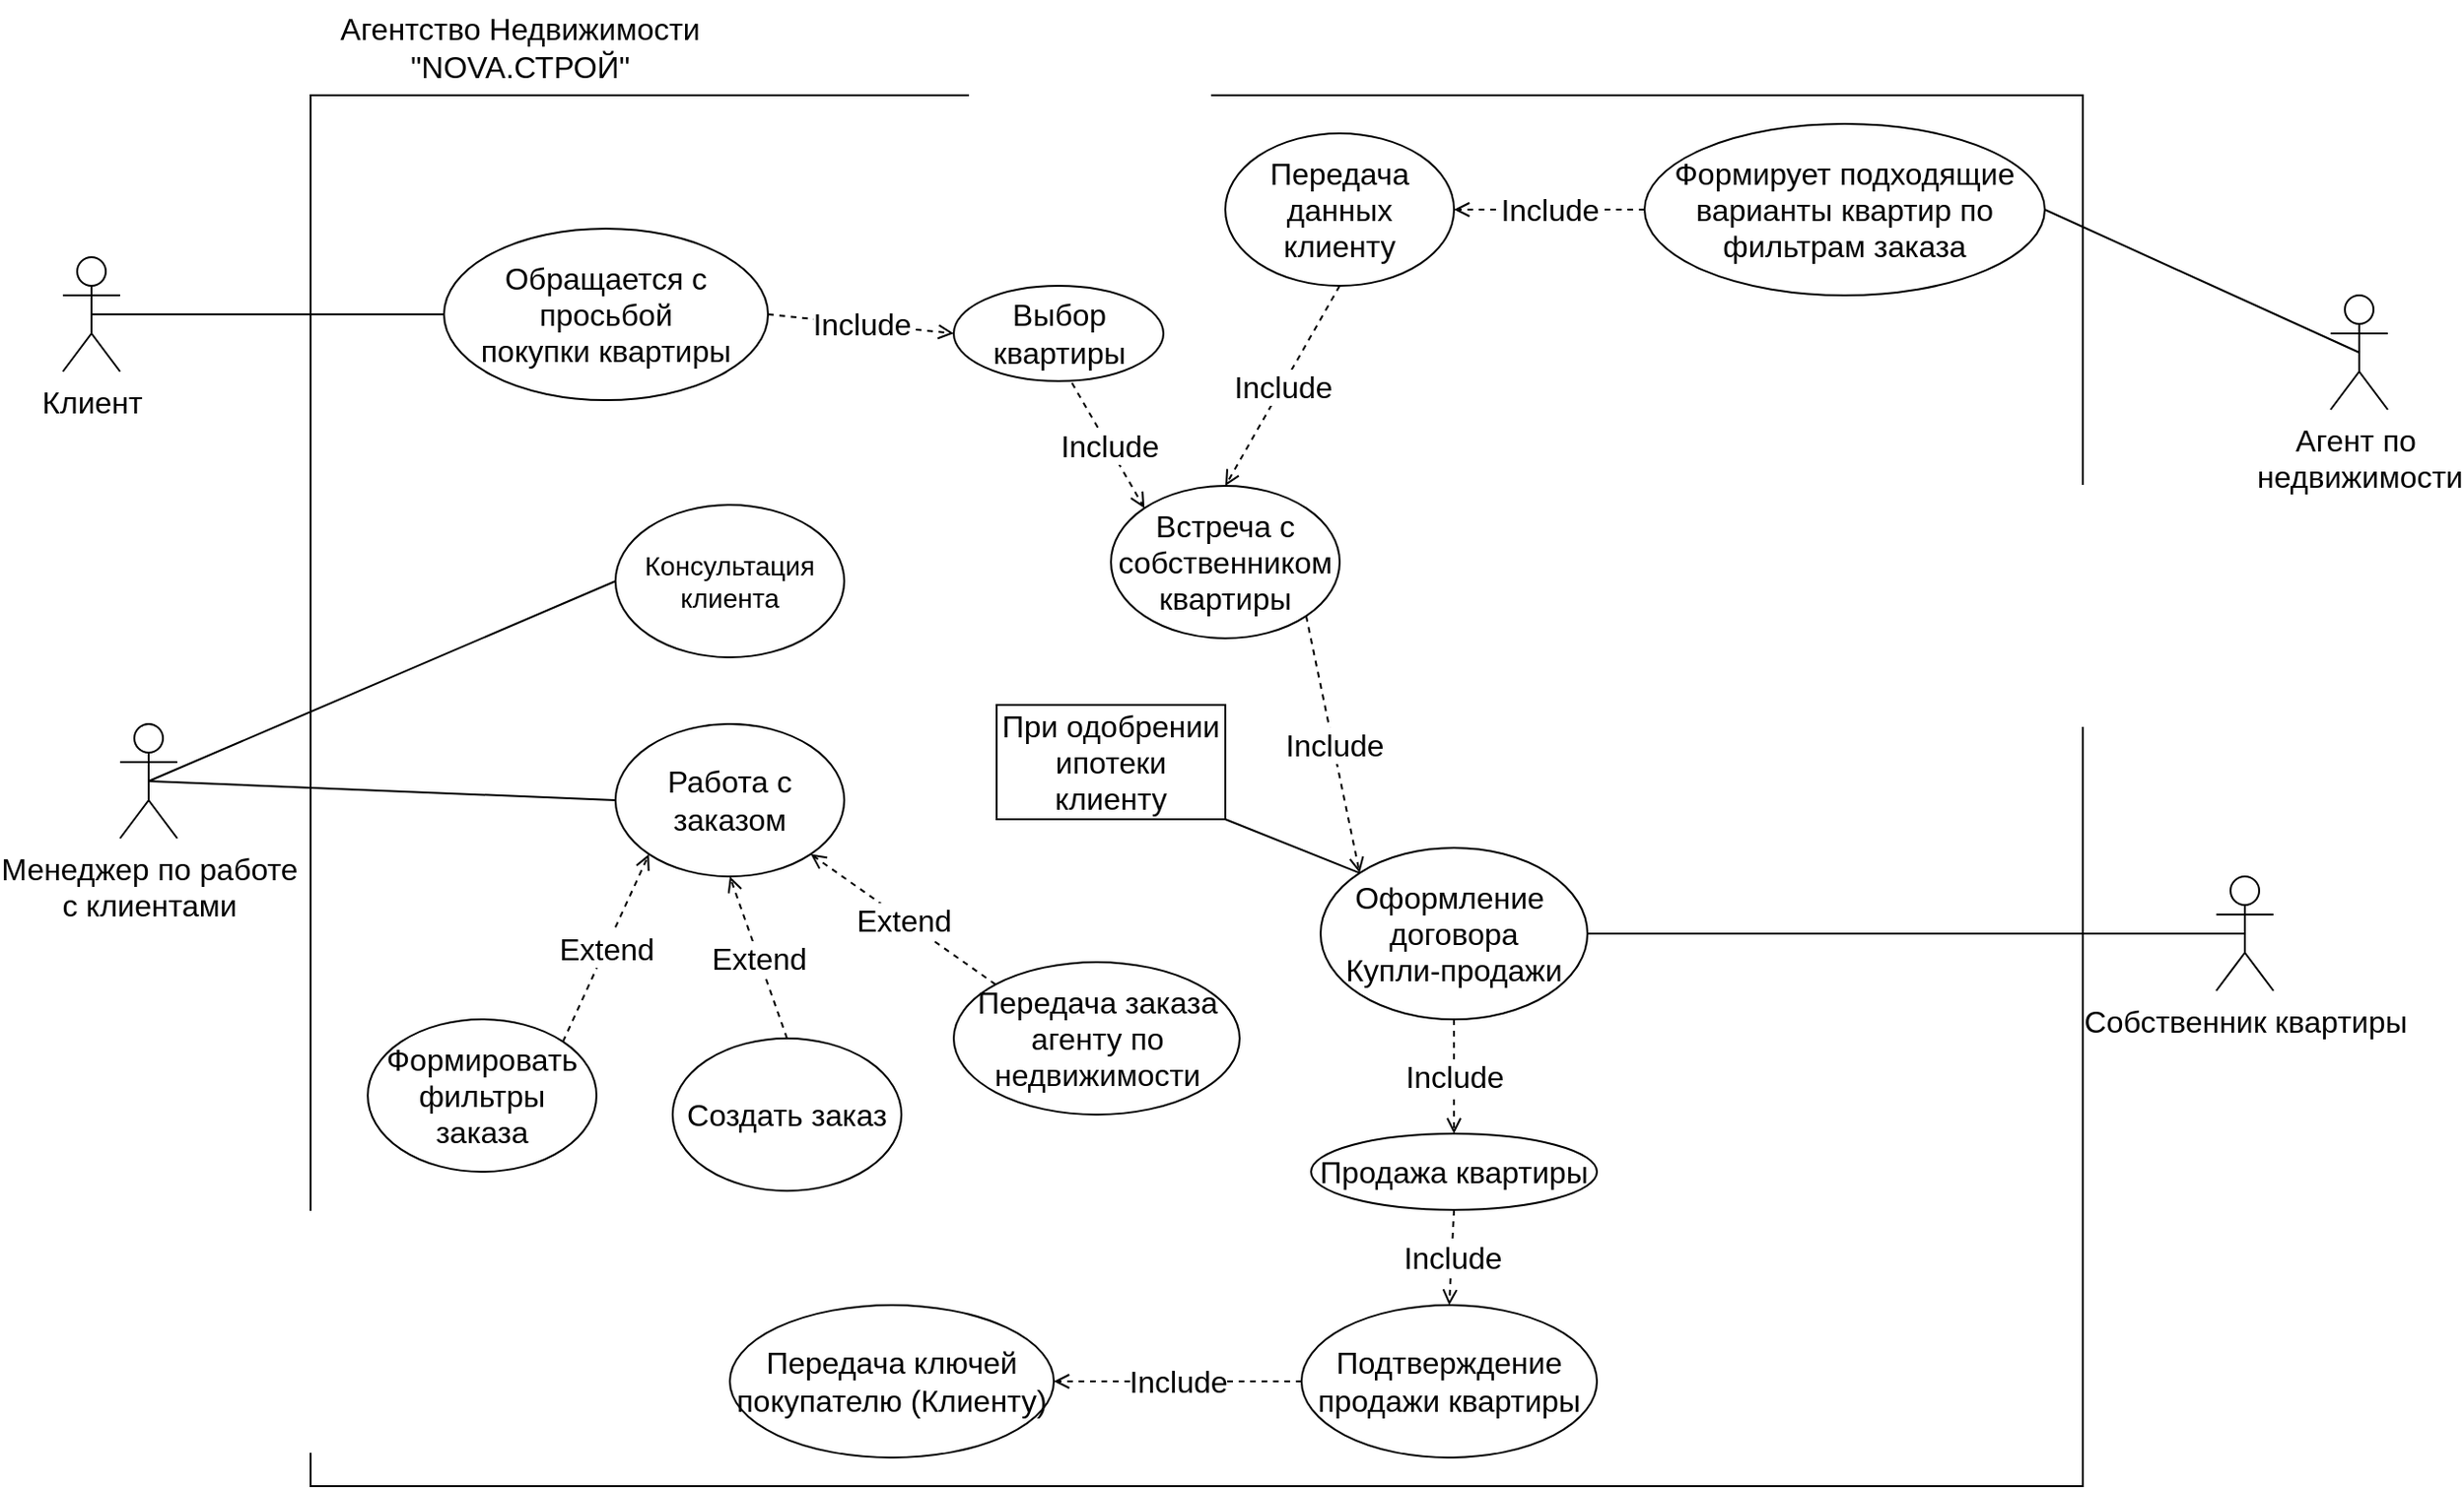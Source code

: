 <mxfile version="20.4.1" type="device"><diagram id="h_bIe5GbDF0QtnKVasWb" name="Страница 1"><mxGraphModel dx="1374" dy="789" grid="1" gridSize="10" guides="1" tooltips="1" connect="1" arrows="1" fold="1" page="1" pageScale="1" pageWidth="3300" pageHeight="4681" math="0" shadow="0"><root><mxCell id="0"/><mxCell id="1" parent="0"/><mxCell id="o-uw_-XEMjFNu0VC_qC1-2" value="" style="rounded=0;whiteSpace=wrap;html=1;" parent="1" vertex="1"><mxGeometry x="540" y="195" width="930" height="730" as="geometry"/></mxCell><mxCell id="o-uw_-XEMjFNu0VC_qC1-3" value="Агентство Недвижимости&lt;br style=&quot;font-size: 16px;&quot;&gt;&quot;NOVA.СТРОЙ&quot;" style="text;html=1;strokeColor=none;fillColor=none;align=center;verticalAlign=middle;whiteSpace=wrap;rounded=0;fontSize=16;" parent="1" vertex="1"><mxGeometry x="550" y="145" width="200" height="50" as="geometry"/></mxCell><mxCell id="o-uw_-XEMjFNu0VC_qC1-4" value="Клиент" style="shape=umlActor;verticalLabelPosition=bottom;verticalAlign=top;html=1;outlineConnect=0;fontSize=16;" parent="1" vertex="1"><mxGeometry x="410" y="280" width="30" height="60" as="geometry"/></mxCell><mxCell id="o-uw_-XEMjFNu0VC_qC1-5" value="Менеджер по работе&lt;br&gt;с клиентами" style="shape=umlActor;verticalLabelPosition=bottom;verticalAlign=top;html=1;outlineConnect=0;fontSize=16;" parent="1" vertex="1"><mxGeometry x="440" y="525" width="30" height="60" as="geometry"/></mxCell><mxCell id="o-uw_-XEMjFNu0VC_qC1-6" value="Агент по&amp;nbsp;&lt;br&gt;недвижимости" style="shape=umlActor;verticalLabelPosition=bottom;verticalAlign=top;html=1;outlineConnect=0;fontSize=16;" parent="1" vertex="1"><mxGeometry x="1600" y="300" width="30" height="60" as="geometry"/></mxCell><mxCell id="o-uw_-XEMjFNu0VC_qC1-7" value="Собственник квартиры" style="shape=umlActor;verticalLabelPosition=bottom;verticalAlign=top;html=1;outlineConnect=0;fontSize=16;" parent="1" vertex="1"><mxGeometry x="1540" y="605" width="30" height="60" as="geometry"/></mxCell><mxCell id="o-uw_-XEMjFNu0VC_qC1-9" value="Обращается с&lt;br&gt;просьбой&lt;br&gt;покупки квартиры" style="ellipse;whiteSpace=wrap;html=1;fontSize=16;" parent="1" vertex="1"><mxGeometry x="610" y="265" width="170" height="90" as="geometry"/></mxCell><mxCell id="o-uw_-XEMjFNu0VC_qC1-10" value="" style="endArrow=none;html=1;rounded=0;fontSize=16;exitX=0.5;exitY=0.5;exitDx=0;exitDy=0;exitPerimeter=0;entryX=0;entryY=0.5;entryDx=0;entryDy=0;endFill=0;" parent="1" source="o-uw_-XEMjFNu0VC_qC1-4" target="o-uw_-XEMjFNu0VC_qC1-9" edge="1"><mxGeometry width="50" height="50" relative="1" as="geometry"><mxPoint x="980" y="500" as="sourcePoint"/><mxPoint x="1030" y="450" as="targetPoint"/></mxGeometry></mxCell><mxCell id="o-uw_-XEMjFNu0VC_qC1-11" value="Работа с заказом" style="ellipse;whiteSpace=wrap;html=1;fontSize=16;" parent="1" vertex="1"><mxGeometry x="700" y="525" width="120" height="80" as="geometry"/></mxCell><mxCell id="o-uw_-XEMjFNu0VC_qC1-12" value="" style="endArrow=none;html=1;rounded=0;fontSize=16;exitX=0.5;exitY=0.5;exitDx=0;exitDy=0;exitPerimeter=0;entryX=0;entryY=0.5;entryDx=0;entryDy=0;endFill=0;" parent="1" source="o-uw_-XEMjFNu0VC_qC1-5" target="o-uw_-XEMjFNu0VC_qC1-11" edge="1"><mxGeometry width="50" height="50" relative="1" as="geometry"><mxPoint x="680" y="620" as="sourcePoint"/><mxPoint x="730" y="570" as="targetPoint"/></mxGeometry></mxCell><mxCell id="o-uw_-XEMjFNu0VC_qC1-13" value="Формировать&lt;br&gt;фильтры заказа" style="ellipse;whiteSpace=wrap;html=1;fontSize=16;" parent="1" vertex="1"><mxGeometry x="570" y="680" width="120" height="80" as="geometry"/></mxCell><mxCell id="o-uw_-XEMjFNu0VC_qC1-14" value="" style="endArrow=open;html=1;rounded=0;fontSize=16;dashed=1;endFill=0;exitX=1;exitY=0;exitDx=0;exitDy=0;entryX=0;entryY=1;entryDx=0;entryDy=0;" parent="1" source="o-uw_-XEMjFNu0VC_qC1-13" target="o-uw_-XEMjFNu0VC_qC1-11" edge="1"><mxGeometry relative="1" as="geometry"><mxPoint x="700" y="570" as="sourcePoint"/><mxPoint x="800" y="570" as="targetPoint"/></mxGeometry></mxCell><mxCell id="o-uw_-XEMjFNu0VC_qC1-15" value="Extend" style="edgeLabel;resizable=0;html=1;align=center;verticalAlign=middle;fontSize=16;" parent="o-uw_-XEMjFNu0VC_qC1-14" connectable="0" vertex="1"><mxGeometry relative="1" as="geometry"/></mxCell><mxCell id="o-uw_-XEMjFNu0VC_qC1-16" value="Создать заказ" style="ellipse;whiteSpace=wrap;html=1;fontSize=16;" parent="1" vertex="1"><mxGeometry x="730" y="690" width="120" height="80" as="geometry"/></mxCell><mxCell id="o-uw_-XEMjFNu0VC_qC1-17" value="" style="endArrow=open;html=1;rounded=0;fontSize=16;entryX=0.5;entryY=1;entryDx=0;entryDy=0;dashed=1;endFill=0;exitX=0.5;exitY=0;exitDx=0;exitDy=0;" parent="1" source="o-uw_-XEMjFNu0VC_qC1-16" target="o-uw_-XEMjFNu0VC_qC1-11" edge="1"><mxGeometry relative="1" as="geometry"><mxPoint x="795" y="610" as="sourcePoint"/><mxPoint x="732.426" y="671.716" as="targetPoint"/></mxGeometry></mxCell><mxCell id="o-uw_-XEMjFNu0VC_qC1-18" value="Extend" style="edgeLabel;resizable=0;html=1;align=center;verticalAlign=middle;fontSize=16;" parent="o-uw_-XEMjFNu0VC_qC1-17" connectable="0" vertex="1"><mxGeometry relative="1" as="geometry"/></mxCell><mxCell id="o-uw_-XEMjFNu0VC_qC1-19" value="Передача заказа&lt;br&gt;агенту по недвижимости" style="ellipse;whiteSpace=wrap;html=1;fontSize=16;" parent="1" vertex="1"><mxGeometry x="877.5" y="650" width="150" height="80" as="geometry"/></mxCell><mxCell id="o-uw_-XEMjFNu0VC_qC1-20" value="" style="endArrow=open;html=1;rounded=0;fontSize=16;entryX=1;entryY=1;entryDx=0;entryDy=0;dashed=1;endFill=0;exitX=0;exitY=0;exitDx=0;exitDy=0;" parent="1" source="o-uw_-XEMjFNu0VC_qC1-19" target="o-uw_-XEMjFNu0VC_qC1-11" edge="1"><mxGeometry relative="1" as="geometry"><mxPoint x="795" y="610" as="sourcePoint"/><mxPoint x="795" y="670" as="targetPoint"/></mxGeometry></mxCell><mxCell id="o-uw_-XEMjFNu0VC_qC1-21" value="Extend" style="edgeLabel;resizable=0;html=1;align=center;verticalAlign=middle;fontSize=16;" parent="o-uw_-XEMjFNu0VC_qC1-20" connectable="0" vertex="1"><mxGeometry relative="1" as="geometry"/></mxCell><mxCell id="o-uw_-XEMjFNu0VC_qC1-22" value="Формирует подходящие варианты квартир по фильтрам заказа" style="ellipse;whiteSpace=wrap;html=1;fontSize=16;" parent="1" vertex="1"><mxGeometry x="1240" y="210" width="210" height="90" as="geometry"/></mxCell><mxCell id="o-uw_-XEMjFNu0VC_qC1-23" value="" style="endArrow=none;html=1;rounded=0;fontSize=16;exitX=0.5;exitY=0.5;exitDx=0;exitDy=0;exitPerimeter=0;entryX=1;entryY=0.5;entryDx=0;entryDy=0;endFill=0;" parent="1" source="o-uw_-XEMjFNu0VC_qC1-6" target="o-uw_-XEMjFNu0VC_qC1-22" edge="1"><mxGeometry width="50" height="50" relative="1" as="geometry"><mxPoint x="1140" y="570" as="sourcePoint"/><mxPoint x="1190" y="520" as="targetPoint"/></mxGeometry></mxCell><mxCell id="o-uw_-XEMjFNu0VC_qC1-24" value="Передача данных клиенту" style="ellipse;whiteSpace=wrap;html=1;fontSize=16;" parent="1" vertex="1"><mxGeometry x="1020" y="215" width="120" height="80" as="geometry"/></mxCell><mxCell id="o-uw_-XEMjFNu0VC_qC1-25" value="" style="endArrow=open;html=1;rounded=0;fontSize=16;exitX=0;exitY=0.5;exitDx=0;exitDy=0;entryX=1;entryY=0.5;entryDx=0;entryDy=0;dashed=1;endFill=0;" parent="1" source="o-uw_-XEMjFNu0VC_qC1-22" target="o-uw_-XEMjFNu0VC_qC1-24" edge="1"><mxGeometry relative="1" as="geometry"><mxPoint x="849.72" y="588.96" as="sourcePoint"/><mxPoint x="911.967" y="651.716" as="targetPoint"/></mxGeometry></mxCell><mxCell id="o-uw_-XEMjFNu0VC_qC1-26" value="Include" style="edgeLabel;resizable=0;html=1;align=center;verticalAlign=middle;fontSize=16;" parent="o-uw_-XEMjFNu0VC_qC1-25" connectable="0" vertex="1"><mxGeometry relative="1" as="geometry"/></mxCell><mxCell id="o-uw_-XEMjFNu0VC_qC1-27" value="Встреча с собственником квартиры" style="ellipse;whiteSpace=wrap;html=1;fontSize=16;" parent="1" vertex="1"><mxGeometry x="960" y="400" width="120" height="80" as="geometry"/></mxCell><mxCell id="o-uw_-XEMjFNu0VC_qC1-31" value="Выбор квартиры" style="ellipse;whiteSpace=wrap;html=1;fontSize=16;" parent="1" vertex="1"><mxGeometry x="877.5" y="295" width="110" height="50" as="geometry"/></mxCell><mxCell id="o-uw_-XEMjFNu0VC_qC1-34" value="Оформление&amp;nbsp;&lt;br&gt;договора&lt;br&gt;Купли-продажи" style="ellipse;whiteSpace=wrap;html=1;fontSize=16;" parent="1" vertex="1"><mxGeometry x="1070" y="590" width="140" height="90" as="geometry"/></mxCell><mxCell id="o-uw_-XEMjFNu0VC_qC1-35" value="" style="endArrow=open;html=1;rounded=0;fontSize=16;exitX=1;exitY=1;exitDx=0;exitDy=0;entryX=0;entryY=0;entryDx=0;entryDy=0;dashed=1;endFill=0;" parent="1" source="o-uw_-XEMjFNu0VC_qC1-27" target="o-uw_-XEMjFNu0VC_qC1-34" edge="1"><mxGeometry relative="1" as="geometry"><mxPoint x="1250.0" y="265.0" as="sourcePoint"/><mxPoint x="1140" y="265.0" as="targetPoint"/></mxGeometry></mxCell><mxCell id="o-uw_-XEMjFNu0VC_qC1-36" value="Include" style="edgeLabel;resizable=0;html=1;align=center;verticalAlign=middle;fontSize=16;" parent="o-uw_-XEMjFNu0VC_qC1-35" connectable="0" vertex="1"><mxGeometry relative="1" as="geometry"/></mxCell><mxCell id="o-uw_-XEMjFNu0VC_qC1-39" value="" style="endArrow=none;html=1;rounded=0;fontSize=16;exitX=0.5;exitY=0.5;exitDx=0;exitDy=0;exitPerimeter=0;entryX=1;entryY=0.5;entryDx=0;entryDy=0;endFill=0;" parent="1" source="o-uw_-XEMjFNu0VC_qC1-7" target="o-uw_-XEMjFNu0VC_qC1-34" edge="1"><mxGeometry width="50" height="50" relative="1" as="geometry"><mxPoint x="1010" y="570" as="sourcePoint"/><mxPoint x="1350" y="580" as="targetPoint"/></mxGeometry></mxCell><mxCell id="o-uw_-XEMjFNu0VC_qC1-40" value="Продажа квартиры" style="ellipse;whiteSpace=wrap;html=1;fontSize=16;" parent="1" vertex="1"><mxGeometry x="1065" y="740" width="150" height="40" as="geometry"/></mxCell><mxCell id="o-uw_-XEMjFNu0VC_qC1-41" value="" style="endArrow=open;html=1;rounded=0;fontSize=16;exitX=0.5;exitY=1;exitDx=0;exitDy=0;entryX=0.5;entryY=0;entryDx=0;entryDy=0;dashed=1;endFill=0;" parent="1" source="o-uw_-XEMjFNu0VC_qC1-34" target="o-uw_-XEMjFNu0VC_qC1-40" edge="1"><mxGeometry relative="1" as="geometry"><mxPoint x="1250.0" y="265.0" as="sourcePoint"/><mxPoint x="1140" y="265.0" as="targetPoint"/></mxGeometry></mxCell><mxCell id="o-uw_-XEMjFNu0VC_qC1-42" value="Include" style="edgeLabel;resizable=0;html=1;align=center;verticalAlign=middle;fontSize=16;" parent="o-uw_-XEMjFNu0VC_qC1-41" connectable="0" vertex="1"><mxGeometry relative="1" as="geometry"/></mxCell><mxCell id="o-uw_-XEMjFNu0VC_qC1-43" value="При одобрении ипотеки клиенту" style="rounded=0;whiteSpace=wrap;html=1;fontSize=16;" parent="1" vertex="1"><mxGeometry x="900" y="515" width="120" height="60" as="geometry"/></mxCell><mxCell id="o-uw_-XEMjFNu0VC_qC1-44" value="" style="endArrow=none;html=1;rounded=0;fontSize=16;endFill=0;exitX=1;exitY=1;exitDx=0;exitDy=0;entryX=0;entryY=0;entryDx=0;entryDy=0;" parent="1" source="o-uw_-XEMjFNu0VC_qC1-43" target="o-uw_-XEMjFNu0VC_qC1-34" edge="1"><mxGeometry width="50" height="50" relative="1" as="geometry"><mxPoint x="1100" y="460" as="sourcePoint"/><mxPoint x="1270" y="530" as="targetPoint"/></mxGeometry></mxCell><mxCell id="o-uw_-XEMjFNu0VC_qC1-46" value="Подтверждение продажи квартиры" style="ellipse;whiteSpace=wrap;html=1;fontSize=16;" parent="1" vertex="1"><mxGeometry x="1060" y="830" width="155" height="80" as="geometry"/></mxCell><mxCell id="o-uw_-XEMjFNu0VC_qC1-47" value="" style="endArrow=open;html=1;rounded=0;fontSize=16;exitX=0.5;exitY=1;exitDx=0;exitDy=0;entryX=0.5;entryY=0;entryDx=0;entryDy=0;dashed=1;endFill=0;" parent="1" source="o-uw_-XEMjFNu0VC_qC1-40" target="o-uw_-XEMjFNu0VC_qC1-46" edge="1"><mxGeometry relative="1" as="geometry"><mxPoint x="1280" y="630.0" as="sourcePoint"/><mxPoint x="1280" y="680.0" as="targetPoint"/></mxGeometry></mxCell><mxCell id="o-uw_-XEMjFNu0VC_qC1-48" value="Include" style="edgeLabel;resizable=0;html=1;align=center;verticalAlign=middle;fontSize=16;" parent="o-uw_-XEMjFNu0VC_qC1-47" connectable="0" vertex="1"><mxGeometry relative="1" as="geometry"/></mxCell><mxCell id="o-uw_-XEMjFNu0VC_qC1-49" value="Передача ключей покупателю (Клиенту)" style="ellipse;whiteSpace=wrap;html=1;fontSize=16;" parent="1" vertex="1"><mxGeometry x="760" y="830" width="170" height="80" as="geometry"/></mxCell><mxCell id="o-uw_-XEMjFNu0VC_qC1-50" value="" style="endArrow=open;html=1;rounded=0;fontSize=16;entryX=1;entryY=0.5;entryDx=0;entryDy=0;dashed=1;endFill=0;exitX=0;exitY=0.5;exitDx=0;exitDy=0;" parent="1" source="o-uw_-XEMjFNu0VC_qC1-46" target="o-uw_-XEMjFNu0VC_qC1-49" edge="1"><mxGeometry relative="1" as="geometry"><mxPoint x="1280" y="720.0" as="sourcePoint"/><mxPoint x="1280" y="780.0" as="targetPoint"/></mxGeometry></mxCell><mxCell id="o-uw_-XEMjFNu0VC_qC1-51" value="Include" style="edgeLabel;resizable=0;html=1;align=center;verticalAlign=middle;fontSize=16;" parent="o-uw_-XEMjFNu0VC_qC1-50" connectable="0" vertex="1"><mxGeometry relative="1" as="geometry"/></mxCell><mxCell id="8rfuhNXeaJzeV9m_4D4g-1" value="" style="endArrow=open;html=1;rounded=0;fontSize=16;exitX=0.564;exitY=1.02;exitDx=0;exitDy=0;entryX=0;entryY=0;entryDx=0;entryDy=0;dashed=1;endFill=0;exitPerimeter=0;" parent="1" source="o-uw_-XEMjFNu0VC_qC1-31" target="o-uw_-XEMjFNu0VC_qC1-27" edge="1"><mxGeometry relative="1" as="geometry"><mxPoint x="1250" y="265" as="sourcePoint"/><mxPoint x="1145" y="265" as="targetPoint"/></mxGeometry></mxCell><mxCell id="8rfuhNXeaJzeV9m_4D4g-2" value="Include" style="edgeLabel;resizable=0;html=1;align=center;verticalAlign=middle;fontSize=16;" parent="8rfuhNXeaJzeV9m_4D4g-1" connectable="0" vertex="1"><mxGeometry relative="1" as="geometry"/></mxCell><mxCell id="8rfuhNXeaJzeV9m_4D4g-3" value="" style="endArrow=open;html=1;rounded=0;fontSize=16;exitX=1;exitY=0.5;exitDx=0;exitDy=0;dashed=1;endFill=0;entryX=0;entryY=0.5;entryDx=0;entryDy=0;" parent="1" source="o-uw_-XEMjFNu0VC_qC1-9" target="o-uw_-XEMjFNu0VC_qC1-31" edge="1"><mxGeometry relative="1" as="geometry"><mxPoint x="932.04" y="366" as="sourcePoint"/><mxPoint x="987.574" y="421.716" as="targetPoint"/></mxGeometry></mxCell><mxCell id="8rfuhNXeaJzeV9m_4D4g-4" value="Include" style="edgeLabel;resizable=0;html=1;align=center;verticalAlign=middle;fontSize=16;" parent="8rfuhNXeaJzeV9m_4D4g-3" connectable="0" vertex="1"><mxGeometry relative="1" as="geometry"/></mxCell><mxCell id="8rfuhNXeaJzeV9m_4D4g-12" value="" style="endArrow=open;html=1;rounded=0;fontSize=16;exitX=0.5;exitY=1;exitDx=0;exitDy=0;entryX=0.5;entryY=0;entryDx=0;entryDy=0;dashed=1;endFill=0;" parent="1" source="o-uw_-XEMjFNu0VC_qC1-24" target="o-uw_-XEMjFNu0VC_qC1-27" edge="1"><mxGeometry relative="1" as="geometry"><mxPoint x="949.54" y="356" as="sourcePoint"/><mxPoint x="987.574" y="421.716" as="targetPoint"/></mxGeometry></mxCell><mxCell id="8rfuhNXeaJzeV9m_4D4g-13" value="Include" style="edgeLabel;resizable=0;html=1;align=center;verticalAlign=middle;fontSize=16;" parent="8rfuhNXeaJzeV9m_4D4g-12" connectable="0" vertex="1"><mxGeometry relative="1" as="geometry"/></mxCell><mxCell id="AodeiAWJmYi-KuMkw5qp-1" value="Консультация клиента" style="ellipse;whiteSpace=wrap;html=1;fontSize=14;" parent="1" vertex="1"><mxGeometry x="700" y="410" width="120" height="80" as="geometry"/></mxCell><mxCell id="AodeiAWJmYi-KuMkw5qp-2" value="" style="endArrow=none;html=1;rounded=0;fontSize=16;exitX=0.5;exitY=0.5;exitDx=0;exitDy=0;exitPerimeter=0;entryX=0;entryY=0.5;entryDx=0;entryDy=0;endFill=0;" parent="1" source="o-uw_-XEMjFNu0VC_qC1-5" target="AodeiAWJmYi-KuMkw5qp-1" edge="1"><mxGeometry width="50" height="50" relative="1" as="geometry"><mxPoint x="435" y="320" as="sourcePoint"/><mxPoint x="620" y="320" as="targetPoint"/></mxGeometry></mxCell></root></mxGraphModel></diagram></mxfile>